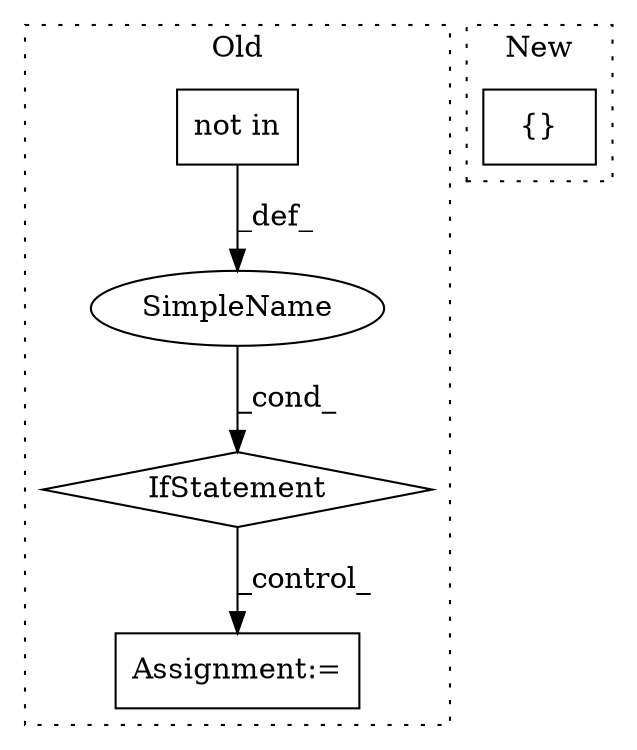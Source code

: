 digraph G {
subgraph cluster0 {
1 [label="not in" a="108" s="3192" l="23" shape="box"];
3 [label="IfStatement" a="25" s="3184,3215" l="8,2" shape="diamond"];
4 [label="Assignment:=" a="7" s="3658" l="1" shape="box"];
5 [label="SimpleName" a="42" s="" l="" shape="ellipse"];
label = "Old";
style="dotted";
}
subgraph cluster1 {
2 [label="{}" a="4" s="5148" l="2" shape="box"];
label = "New";
style="dotted";
}
1 -> 5 [label="_def_"];
3 -> 4 [label="_control_"];
5 -> 3 [label="_cond_"];
}